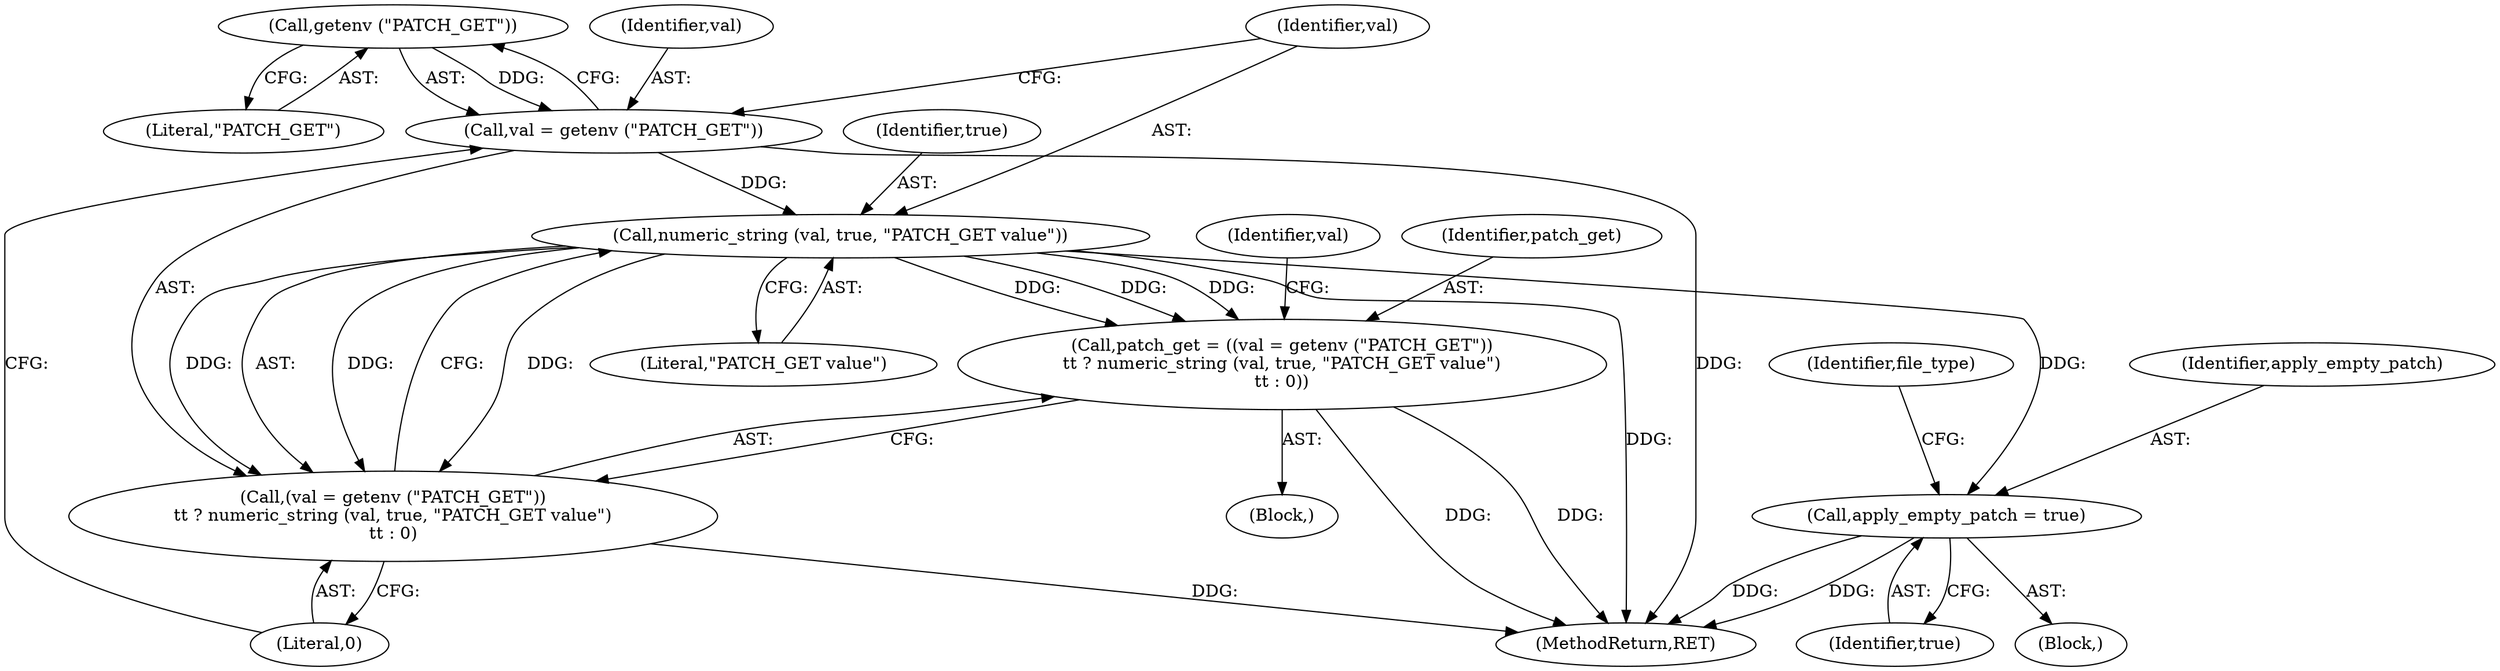 digraph "0_savannah_17953b5893f7c9835f0dd2a704ba04e0371d2cbd@API" {
"1000221" [label="(Call,getenv (\"PATCH_GET\"))"];
"1000219" [label="(Call,val = getenv (\"PATCH_GET\"))"];
"1000223" [label="(Call,numeric_string (val, true, \"PATCH_GET value\"))"];
"1000216" [label="(Call,patch_get = ((val = getenv (\"PATCH_GET\"))\n\t\t ? numeric_string (val, true, \"PATCH_GET value\")\n\t\t : 0))"];
"1000218" [label="(Call,(val = getenv (\"PATCH_GET\"))\n\t\t ? numeric_string (val, true, \"PATCH_GET value\")\n\t\t : 0)"];
"1000301" [label="(Call,apply_empty_patch = true)"];
"1000224" [label="(Identifier,val)"];
"1000227" [label="(Literal,0)"];
"1000229" [label="(Identifier,val)"];
"1000300" [label="(Block,)"];
"1000223" [label="(Call,numeric_string (val, true, \"PATCH_GET value\"))"];
"1000303" [label="(Identifier,true)"];
"1000302" [label="(Identifier,apply_empty_patch)"];
"1000226" [label="(Literal,\"PATCH_GET value\")"];
"1000225" [label="(Identifier,true)"];
"1000301" [label="(Call,apply_empty_patch = true)"];
"1000216" [label="(Call,patch_get = ((val = getenv (\"PATCH_GET\"))\n\t\t ? numeric_string (val, true, \"PATCH_GET value\")\n\t\t : 0))"];
"1000305" [label="(Identifier,file_type)"];
"1000217" [label="(Identifier,patch_get)"];
"1000222" [label="(Literal,\"PATCH_GET\")"];
"1000221" [label="(Call,getenv (\"PATCH_GET\"))"];
"1000219" [label="(Call,val = getenv (\"PATCH_GET\"))"];
"1000220" [label="(Identifier,val)"];
"1000311" [label="(MethodReturn,RET)"];
"1000218" [label="(Call,(val = getenv (\"PATCH_GET\"))\n\t\t ? numeric_string (val, true, \"PATCH_GET value\")\n\t\t : 0)"];
"1000126" [label="(Block,)"];
"1000221" -> "1000219"  [label="AST: "];
"1000221" -> "1000222"  [label="CFG: "];
"1000222" -> "1000221"  [label="AST: "];
"1000219" -> "1000221"  [label="CFG: "];
"1000221" -> "1000219"  [label="DDG: "];
"1000219" -> "1000218"  [label="AST: "];
"1000220" -> "1000219"  [label="AST: "];
"1000224" -> "1000219"  [label="CFG: "];
"1000227" -> "1000219"  [label="CFG: "];
"1000219" -> "1000311"  [label="DDG: "];
"1000219" -> "1000223"  [label="DDG: "];
"1000223" -> "1000218"  [label="AST: "];
"1000223" -> "1000226"  [label="CFG: "];
"1000224" -> "1000223"  [label="AST: "];
"1000225" -> "1000223"  [label="AST: "];
"1000226" -> "1000223"  [label="AST: "];
"1000218" -> "1000223"  [label="CFG: "];
"1000223" -> "1000311"  [label="DDG: "];
"1000223" -> "1000216"  [label="DDG: "];
"1000223" -> "1000216"  [label="DDG: "];
"1000223" -> "1000216"  [label="DDG: "];
"1000223" -> "1000218"  [label="DDG: "];
"1000223" -> "1000218"  [label="DDG: "];
"1000223" -> "1000218"  [label="DDG: "];
"1000223" -> "1000301"  [label="DDG: "];
"1000216" -> "1000126"  [label="AST: "];
"1000216" -> "1000218"  [label="CFG: "];
"1000217" -> "1000216"  [label="AST: "];
"1000218" -> "1000216"  [label="AST: "];
"1000229" -> "1000216"  [label="CFG: "];
"1000216" -> "1000311"  [label="DDG: "];
"1000216" -> "1000311"  [label="DDG: "];
"1000218" -> "1000227"  [label="CFG: "];
"1000227" -> "1000218"  [label="AST: "];
"1000218" -> "1000311"  [label="DDG: "];
"1000301" -> "1000300"  [label="AST: "];
"1000301" -> "1000303"  [label="CFG: "];
"1000302" -> "1000301"  [label="AST: "];
"1000303" -> "1000301"  [label="AST: "];
"1000305" -> "1000301"  [label="CFG: "];
"1000301" -> "1000311"  [label="DDG: "];
"1000301" -> "1000311"  [label="DDG: "];
}
